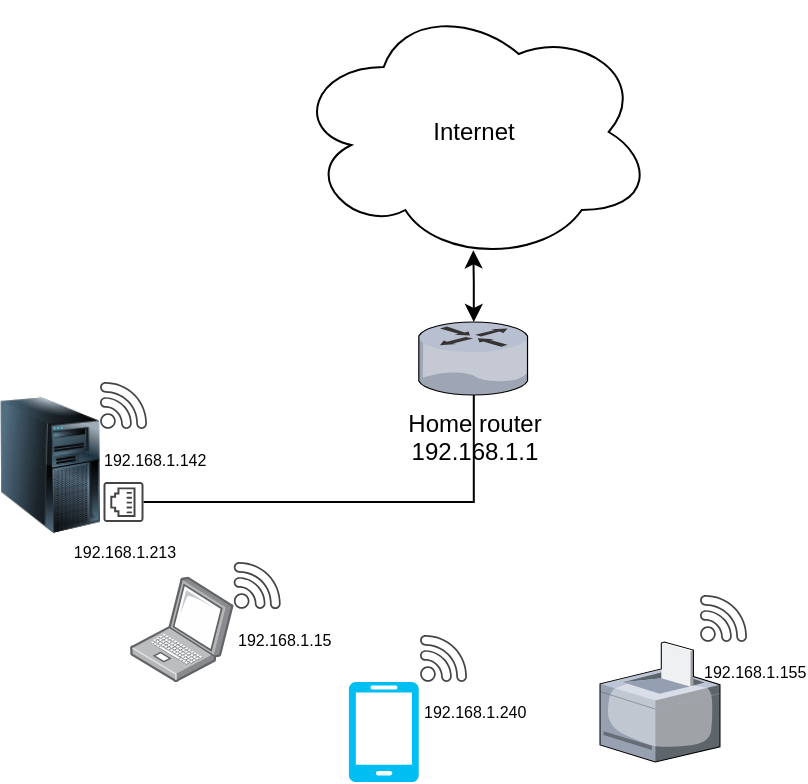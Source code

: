<mxfile version="26.0.6">
  <diagram name="Página-1" id="ByPnyzdSTrtcEhe8VtN3">
    <mxGraphModel dx="1426" dy="781" grid="1" gridSize="10" guides="1" tooltips="1" connect="1" arrows="1" fold="1" page="1" pageScale="1" pageWidth="827" pageHeight="1169" background="#ffffff" math="0" shadow="0">
      <root>
        <mxCell id="0" />
        <mxCell id="1" parent="0" />
        <mxCell id="K6Pyr4SFYFlHtut3ddDA-1" value="Home router&lt;div&gt;192.168.1.1&lt;/div&gt;" style="verticalLabelPosition=bottom;sketch=0;aspect=fixed;html=1;verticalAlign=top;strokeColor=none;align=center;outlineConnect=0;shape=mxgraph.citrix.router;" parent="1" vertex="1">
          <mxGeometry x="379.35" y="230" width="55" height="36.5" as="geometry" />
        </mxCell>
        <mxCell id="K6Pyr4SFYFlHtut3ddDA-3" value="" style="verticalLabelPosition=bottom;html=1;verticalAlign=top;align=center;strokeColor=none;fillColor=#00BEF2;shape=mxgraph.azure.mobile;pointerEvents=1;" parent="1" vertex="1">
          <mxGeometry x="344.35" y="410" width="35" height="50" as="geometry" />
        </mxCell>
        <mxCell id="K6Pyr4SFYFlHtut3ddDA-4" value="" style="image;points=[];aspect=fixed;html=1;align=center;shadow=0;dashed=0;image=img/lib/allied_telesis/computer_and_terminals/Laptop.svg;" parent="1" vertex="1">
          <mxGeometry x="234.99" y="357.4" width="51.86" height="52.6" as="geometry" />
        </mxCell>
        <mxCell id="rJXVXiWx6eMoC_5AmnGX-2" value="" style="verticalLabelPosition=bottom;sketch=0;aspect=fixed;html=1;verticalAlign=top;strokeColor=none;align=center;outlineConnect=0;shape=mxgraph.citrix.printer;" parent="1" vertex="1">
          <mxGeometry x="470" y="390" width="60" height="60" as="geometry" />
        </mxCell>
        <mxCell id="rJXVXiWx6eMoC_5AmnGX-3" value="" style="image;html=1;image=img/lib/clip_art/computers/Server_Tower_128x128.png" parent="1" vertex="1">
          <mxGeometry x="170" y="266.5" width="50" height="70" as="geometry" />
        </mxCell>
        <mxCell id="rJXVXiWx6eMoC_5AmnGX-6" style="edgeStyle=orthogonalEdgeStyle;rounded=0;orthogonalLoop=1;jettySize=auto;html=1;endArrow=none;endFill=0;" parent="1" source="rJXVXiWx6eMoC_5AmnGX-4" target="K6Pyr4SFYFlHtut3ddDA-1" edge="1">
          <mxGeometry relative="1" as="geometry" />
        </mxCell>
        <mxCell id="rJXVXiWx6eMoC_5AmnGX-4" value="&lt;span&gt;&lt;font style=&quot;font-size: 8px;&quot;&gt;192.168.1.213&lt;/font&gt;&lt;/span&gt;" style="sketch=0;pointerEvents=1;shadow=0;dashed=0;html=1;strokeColor=none;fillColor=#434445;aspect=fixed;labelPosition=center;verticalLabelPosition=bottom;verticalAlign=top;align=center;outlineConnect=0;shape=mxgraph.vvd.ethernet_port;direction=south;" parent="1" vertex="1">
          <mxGeometry x="221.75" y="310" width="20" height="20" as="geometry" />
        </mxCell>
        <mxCell id="rJXVXiWx6eMoC_5AmnGX-10" value="Internet" style="ellipse;shape=cloud;whiteSpace=wrap;html=1;" parent="1" vertex="1">
          <mxGeometry x="316.85" y="70" width="180" height="130" as="geometry" />
        </mxCell>
        <mxCell id="rJXVXiWx6eMoC_5AmnGX-12" style="edgeStyle=orthogonalEdgeStyle;rounded=0;orthogonalLoop=1;jettySize=auto;html=1;entryX=0.499;entryY=0.955;entryDx=0;entryDy=0;entryPerimeter=0;startArrow=classic;startFill=1;endArrow=classic;endFill=1;" parent="1" source="K6Pyr4SFYFlHtut3ddDA-1" target="rJXVXiWx6eMoC_5AmnGX-10" edge="1">
          <mxGeometry relative="1" as="geometry" />
        </mxCell>
        <mxCell id="rJXVXiWx6eMoC_5AmnGX-17" value="&lt;font style=&quot;font-size: 8px;&quot;&gt;192.168.1.142&lt;/font&gt;" style="sketch=0;pointerEvents=1;shadow=0;dashed=0;html=1;strokeColor=none;fillColor=#434445;aspect=fixed;labelPosition=center;verticalLabelPosition=bottom;verticalAlign=top;align=left;outlineConnect=0;shape=mxgraph.vvd.wi_fi;" parent="1" vertex="1">
          <mxGeometry x="220" y="260" width="23.5" height="23.5" as="geometry" />
        </mxCell>
        <mxCell id="rJXVXiWx6eMoC_5AmnGX-18" value="&lt;font style=&quot;font-size: 8px;&quot;&gt;192.168.1.15&lt;/font&gt;" style="sketch=0;pointerEvents=1;shadow=0;dashed=0;html=1;strokeColor=none;fillColor=#434445;aspect=fixed;labelPosition=center;verticalLabelPosition=bottom;verticalAlign=top;align=left;outlineConnect=0;shape=mxgraph.vvd.wi_fi;" parent="1" vertex="1">
          <mxGeometry x="286.85" y="350" width="23.5" height="23.5" as="geometry" />
        </mxCell>
        <mxCell id="rJXVXiWx6eMoC_5AmnGX-19" value="&lt;font style=&quot;font-size: 8px;&quot;&gt;192.168.1.240&lt;/font&gt;" style="sketch=0;pointerEvents=1;shadow=0;dashed=0;html=1;strokeColor=none;fillColor=#434445;aspect=fixed;labelPosition=center;verticalLabelPosition=bottom;verticalAlign=top;align=left;outlineConnect=0;shape=mxgraph.vvd.wi_fi;" parent="1" vertex="1">
          <mxGeometry x="380" y="386.5" width="23.5" height="23.5" as="geometry" />
        </mxCell>
        <mxCell id="rJXVXiWx6eMoC_5AmnGX-20" value="&lt;font style=&quot;font-size: 8px;&quot;&gt;192.168.1.155&lt;/font&gt;" style="sketch=0;pointerEvents=1;shadow=0;dashed=0;html=1;strokeColor=none;fillColor=#434445;aspect=fixed;labelPosition=center;verticalLabelPosition=bottom;verticalAlign=top;align=left;outlineConnect=0;shape=mxgraph.vvd.wi_fi;" parent="1" vertex="1">
          <mxGeometry x="520" y="366.5" width="23.5" height="23.5" as="geometry" />
        </mxCell>
      </root>
    </mxGraphModel>
  </diagram>
</mxfile>
